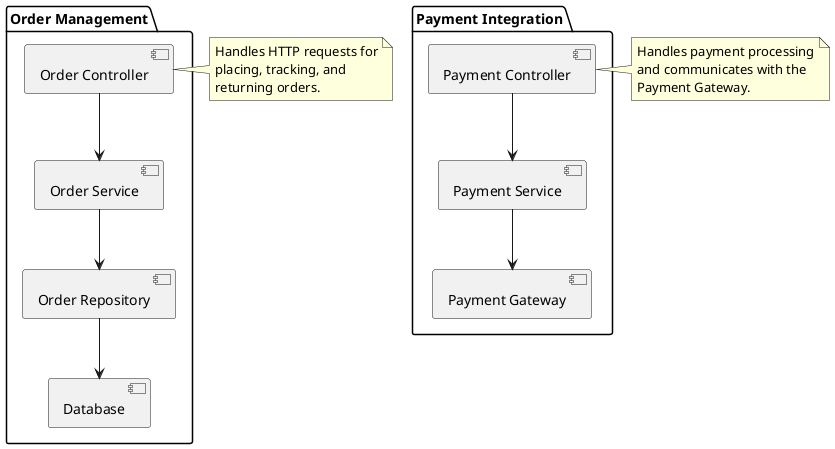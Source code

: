 @startuml
package "Order Management" {
  [Order Controller] --> [Order Service]
  [Order Service] --> [Order Repository]
  [Order Repository] --> [Database]
}

package "Payment Integration" {
  [Payment Controller] --> [Payment Service]
  [Payment Service] --> [Payment Gateway]
}

note right of [Order Controller]
  Handles HTTP requests for
  placing, tracking, and
  returning orders.
end note

note right of [Payment Controller]
  Handles payment processing
  and communicates with the
  Payment Gateway.
end note
@enduml